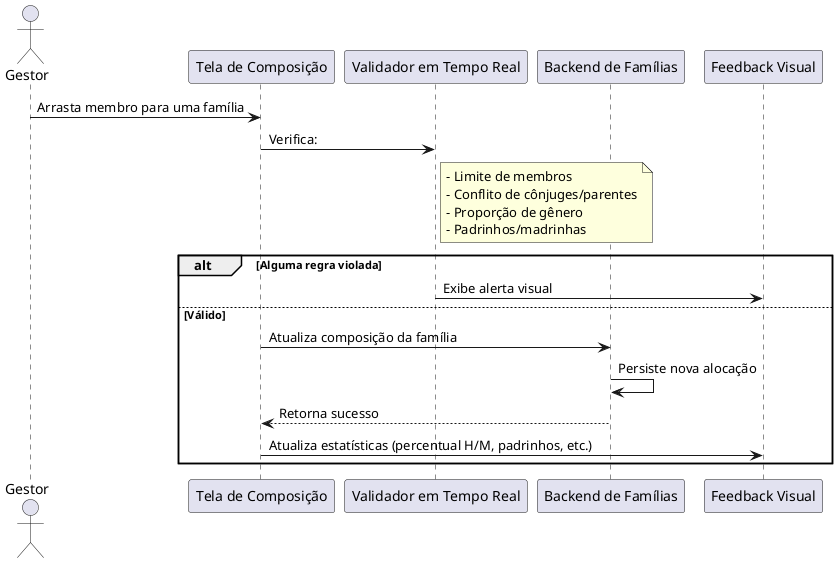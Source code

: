 @startuml name "Composição Manual de Famílias"
actor Gestor
participant "Tela de Composição" as Composicao
participant "Validador em Tempo Real" as Validador
participant "Backend de Famílias" as Backend
participant "Feedback Visual" as Feedback

Gestor -> Composicao : Arrasta membro para uma família

Composicao -> Validador : Verifica:
note right of Validador
 - Limite de membros
 - Conflito de cônjuges/parentes
 - Proporção de gênero
 - Padrinhos/madrinhas
end note
alt Alguma regra violada
    Validador -> Feedback : Exibe alerta visual
else Válido
    Composicao -> Backend : Atualiza composição da família
    Backend -> Backend : Persiste nova alocação
    Backend --> Composicao : Retorna sucesso
    Composicao -> Feedback : Atualiza estatísticas (percentual H/M, padrinhos, etc.)
end
@enduml

